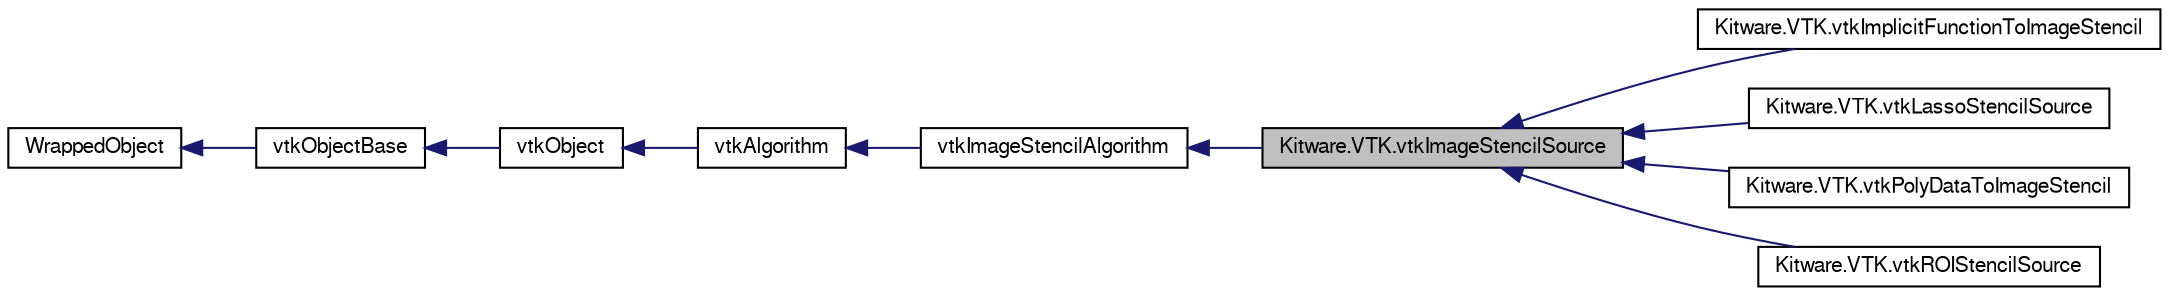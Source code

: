 digraph G
{
  bgcolor="transparent";
  edge [fontname="FreeSans",fontsize="10",labelfontname="FreeSans",labelfontsize="10"];
  node [fontname="FreeSans",fontsize="10",shape=record];
  rankdir="LR";
  Node1 [label="Kitware.VTK.vtkImageStencilSource",height=0.2,width=0.4,color="black", fillcolor="grey75", style="filled" fontcolor="black"];
  Node2 -> Node1 [dir="back",color="midnightblue",fontsize="10",style="solid",fontname="FreeSans"];
  Node2 [label="vtkImageStencilAlgorithm",height=0.2,width=0.4,color="black",URL="$class_kitware_1_1_v_t_k_1_1vtk_image_stencil_algorithm.html",tooltip="vtkImageStencilAlgorithm - producer of vtkImageStencilData"];
  Node3 -> Node2 [dir="back",color="midnightblue",fontsize="10",style="solid",fontname="FreeSans"];
  Node3 [label="vtkAlgorithm",height=0.2,width=0.4,color="black",URL="$class_kitware_1_1_v_t_k_1_1vtk_algorithm.html",tooltip="vtkAlgorithm - Superclass for all sources, filters, and sinks in VTK."];
  Node4 -> Node3 [dir="back",color="midnightblue",fontsize="10",style="solid",fontname="FreeSans"];
  Node4 [label="vtkObject",height=0.2,width=0.4,color="black",URL="$class_kitware_1_1_v_t_k_1_1vtk_object.html",tooltip="vtkObject - abstract base class for most VTK objects"];
  Node5 -> Node4 [dir="back",color="midnightblue",fontsize="10",style="solid",fontname="FreeSans"];
  Node5 [label="vtkObjectBase",height=0.2,width=0.4,color="black",URL="$class_kitware_1_1_v_t_k_1_1vtk_object_base.html",tooltip="vtkObjectBase - abstract base class for most VTK objects"];
  Node6 -> Node5 [dir="back",color="midnightblue",fontsize="10",style="solid",fontname="FreeSans"];
  Node6 [label="WrappedObject",height=0.2,width=0.4,color="black",URL="$class_kitware_1_1_v_t_k_1_1_wrapped_object.html",tooltip="Base class for all the mummy wrapped classes in Kitware.VTK."];
  Node1 -> Node7 [dir="back",color="midnightblue",fontsize="10",style="solid",fontname="FreeSans"];
  Node7 [label="Kitware.VTK.vtkImplicitFunctionToImageStencil",height=0.2,width=0.4,color="black",URL="$class_kitware_1_1_v_t_k_1_1vtk_implicit_function_to_image_stencil.html",tooltip="vtkImplicitFunctionToImageStencil - clip an image with a function"];
  Node1 -> Node8 [dir="back",color="midnightblue",fontsize="10",style="solid",fontname="FreeSans"];
  Node8 [label="Kitware.VTK.vtkLassoStencilSource",height=0.2,width=0.4,color="black",URL="$class_kitware_1_1_v_t_k_1_1vtk_lasso_stencil_source.html",tooltip="vtkLassoStencilSource - Create a stencil from a contour"];
  Node1 -> Node9 [dir="back",color="midnightblue",fontsize="10",style="solid",fontname="FreeSans"];
  Node9 [label="Kitware.VTK.vtkPolyDataToImageStencil",height=0.2,width=0.4,color="black",URL="$class_kitware_1_1_v_t_k_1_1vtk_poly_data_to_image_stencil.html",tooltip="vtkPolyDataToImageStencil - use polydata to mask an image"];
  Node1 -> Node10 [dir="back",color="midnightblue",fontsize="10",style="solid",fontname="FreeSans"];
  Node10 [label="Kitware.VTK.vtkROIStencilSource",height=0.2,width=0.4,color="black",URL="$class_kitware_1_1_v_t_k_1_1vtk_r_o_i_stencil_source.html",tooltip="vtkROIStencilSource - create simple mask shapes"];
}

